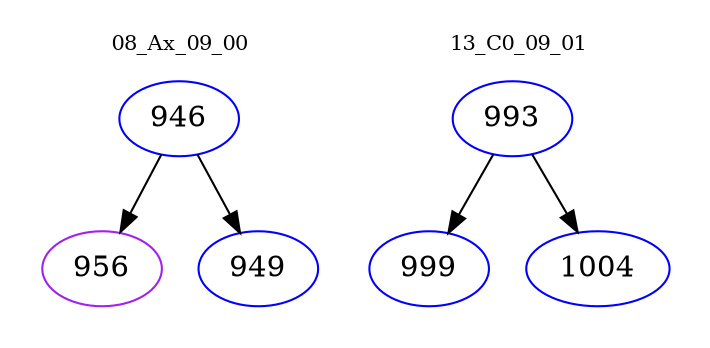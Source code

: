 digraph{
subgraph cluster_0 {
color = white
label = "08_Ax_09_00";
fontsize=10;
T0_946 [label="946", color="blue"]
T0_946 -> T0_956 [color="black"]
T0_956 [label="956", color="purple"]
T0_946 -> T0_949 [color="black"]
T0_949 [label="949", color="blue"]
}
subgraph cluster_1 {
color = white
label = "13_C0_09_01";
fontsize=10;
T1_993 [label="993", color="blue"]
T1_993 -> T1_999 [color="black"]
T1_999 [label="999", color="blue"]
T1_993 -> T1_1004 [color="black"]
T1_1004 [label="1004", color="blue"]
}
}
